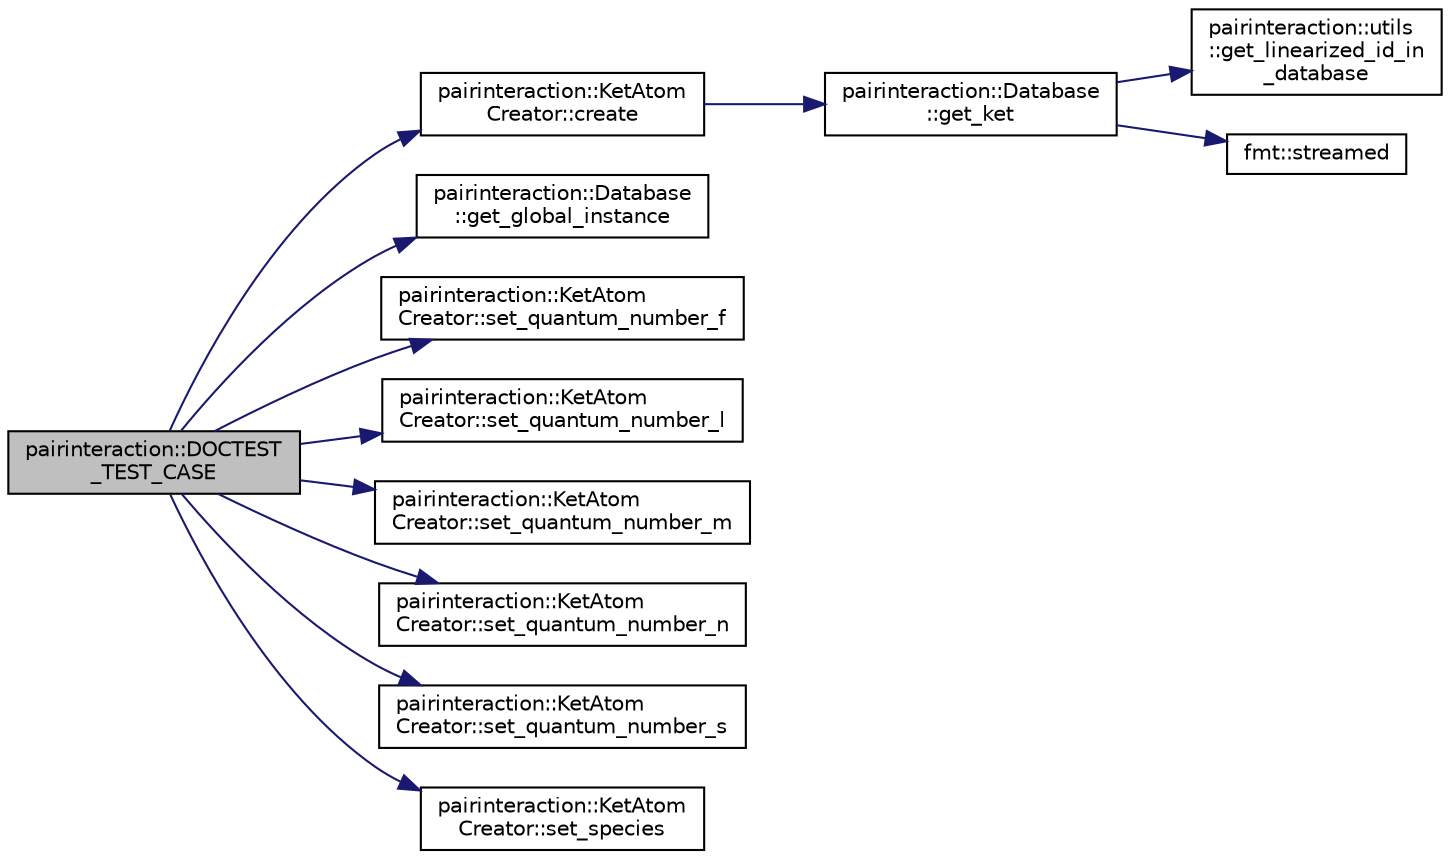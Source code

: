 digraph "pairinteraction::DOCTEST_TEST_CASE"
{
 // INTERACTIVE_SVG=YES
 // LATEX_PDF_SIZE
  bgcolor="transparent";
  edge [fontname="Helvetica",fontsize="10",labelfontname="Helvetica",labelfontsize="10"];
  node [fontname="Helvetica",fontsize="10",shape=record];
  rankdir="LR";
  Node1 [label="pairinteraction::DOCTEST\l_TEST_CASE",height=0.2,width=0.4,color="black", fillcolor="grey75", style="filled", fontcolor="black",tooltip=" "];
  Node1 -> Node2 [color="midnightblue",fontsize="10",style="solid",fontname="Helvetica"];
  Node2 [label="pairinteraction::KetAtom\lCreator::create",height=0.2,width=0.4,color="black",URL="$classpairinteraction_1_1KetAtomCreator.html#a49abca6c2b5c94f101db095b1e56e77f",tooltip=" "];
  Node2 -> Node3 [color="midnightblue",fontsize="10",style="solid",fontname="Helvetica"];
  Node3 [label="pairinteraction::Database\l::get_ket",height=0.2,width=0.4,color="black",URL="$classpairinteraction_1_1Database.html#a19cf0614d1561cd14f7731b69af630c2",tooltip=" "];
  Node3 -> Node4 [color="midnightblue",fontsize="10",style="solid",fontname="Helvetica"];
  Node4 [label="pairinteraction::utils\l::get_linearized_id_in\l_database",height=0.2,width=0.4,color="black",URL="$namespacepairinteraction_1_1utils.html#af3b7a1170d1fbb7370b2833e833d2aa9",tooltip=" "];
  Node3 -> Node5 [color="midnightblue",fontsize="10",style="solid",fontname="Helvetica"];
  Node5 [label="fmt::streamed",height=0.2,width=0.4,color="black",URL="$namespacefmt.html#aae992945c0c3c364b5b8d31d217566ea",tooltip=" "];
  Node1 -> Node6 [color="midnightblue",fontsize="10",style="solid",fontname="Helvetica"];
  Node6 [label="pairinteraction::Database\l::get_global_instance",height=0.2,width=0.4,color="black",URL="$classpairinteraction_1_1Database.html#a35ab4fa9fe9a91d09e7bec512d1acb23",tooltip=" "];
  Node1 -> Node7 [color="midnightblue",fontsize="10",style="solid",fontname="Helvetica"];
  Node7 [label="pairinteraction::KetAtom\lCreator::set_quantum_number_f",height=0.2,width=0.4,color="black",URL="$classpairinteraction_1_1KetAtomCreator.html#a07e386e447bd43d3a2f400d63c527884",tooltip=" "];
  Node1 -> Node8 [color="midnightblue",fontsize="10",style="solid",fontname="Helvetica"];
  Node8 [label="pairinteraction::KetAtom\lCreator::set_quantum_number_l",height=0.2,width=0.4,color="black",URL="$classpairinteraction_1_1KetAtomCreator.html#a97b7693b6a1095f9fb55a6265a8d4805",tooltip=" "];
  Node1 -> Node9 [color="midnightblue",fontsize="10",style="solid",fontname="Helvetica"];
  Node9 [label="pairinteraction::KetAtom\lCreator::set_quantum_number_m",height=0.2,width=0.4,color="black",URL="$classpairinteraction_1_1KetAtomCreator.html#af52ab688f0aec26b9d28a178479047b1",tooltip=" "];
  Node1 -> Node10 [color="midnightblue",fontsize="10",style="solid",fontname="Helvetica"];
  Node10 [label="pairinteraction::KetAtom\lCreator::set_quantum_number_n",height=0.2,width=0.4,color="black",URL="$classpairinteraction_1_1KetAtomCreator.html#a0d11d11e16effc4be2acec58853d4d3b",tooltip=" "];
  Node1 -> Node11 [color="midnightblue",fontsize="10",style="solid",fontname="Helvetica"];
  Node11 [label="pairinteraction::KetAtom\lCreator::set_quantum_number_s",height=0.2,width=0.4,color="black",URL="$classpairinteraction_1_1KetAtomCreator.html#ac9e419d7160a877de534527cc7aecdf9",tooltip=" "];
  Node1 -> Node12 [color="midnightblue",fontsize="10",style="solid",fontname="Helvetica"];
  Node12 [label="pairinteraction::KetAtom\lCreator::set_species",height=0.2,width=0.4,color="black",URL="$classpairinteraction_1_1KetAtomCreator.html#aeea33577283cb24a67afb15c41ddd094",tooltip=" "];
}
